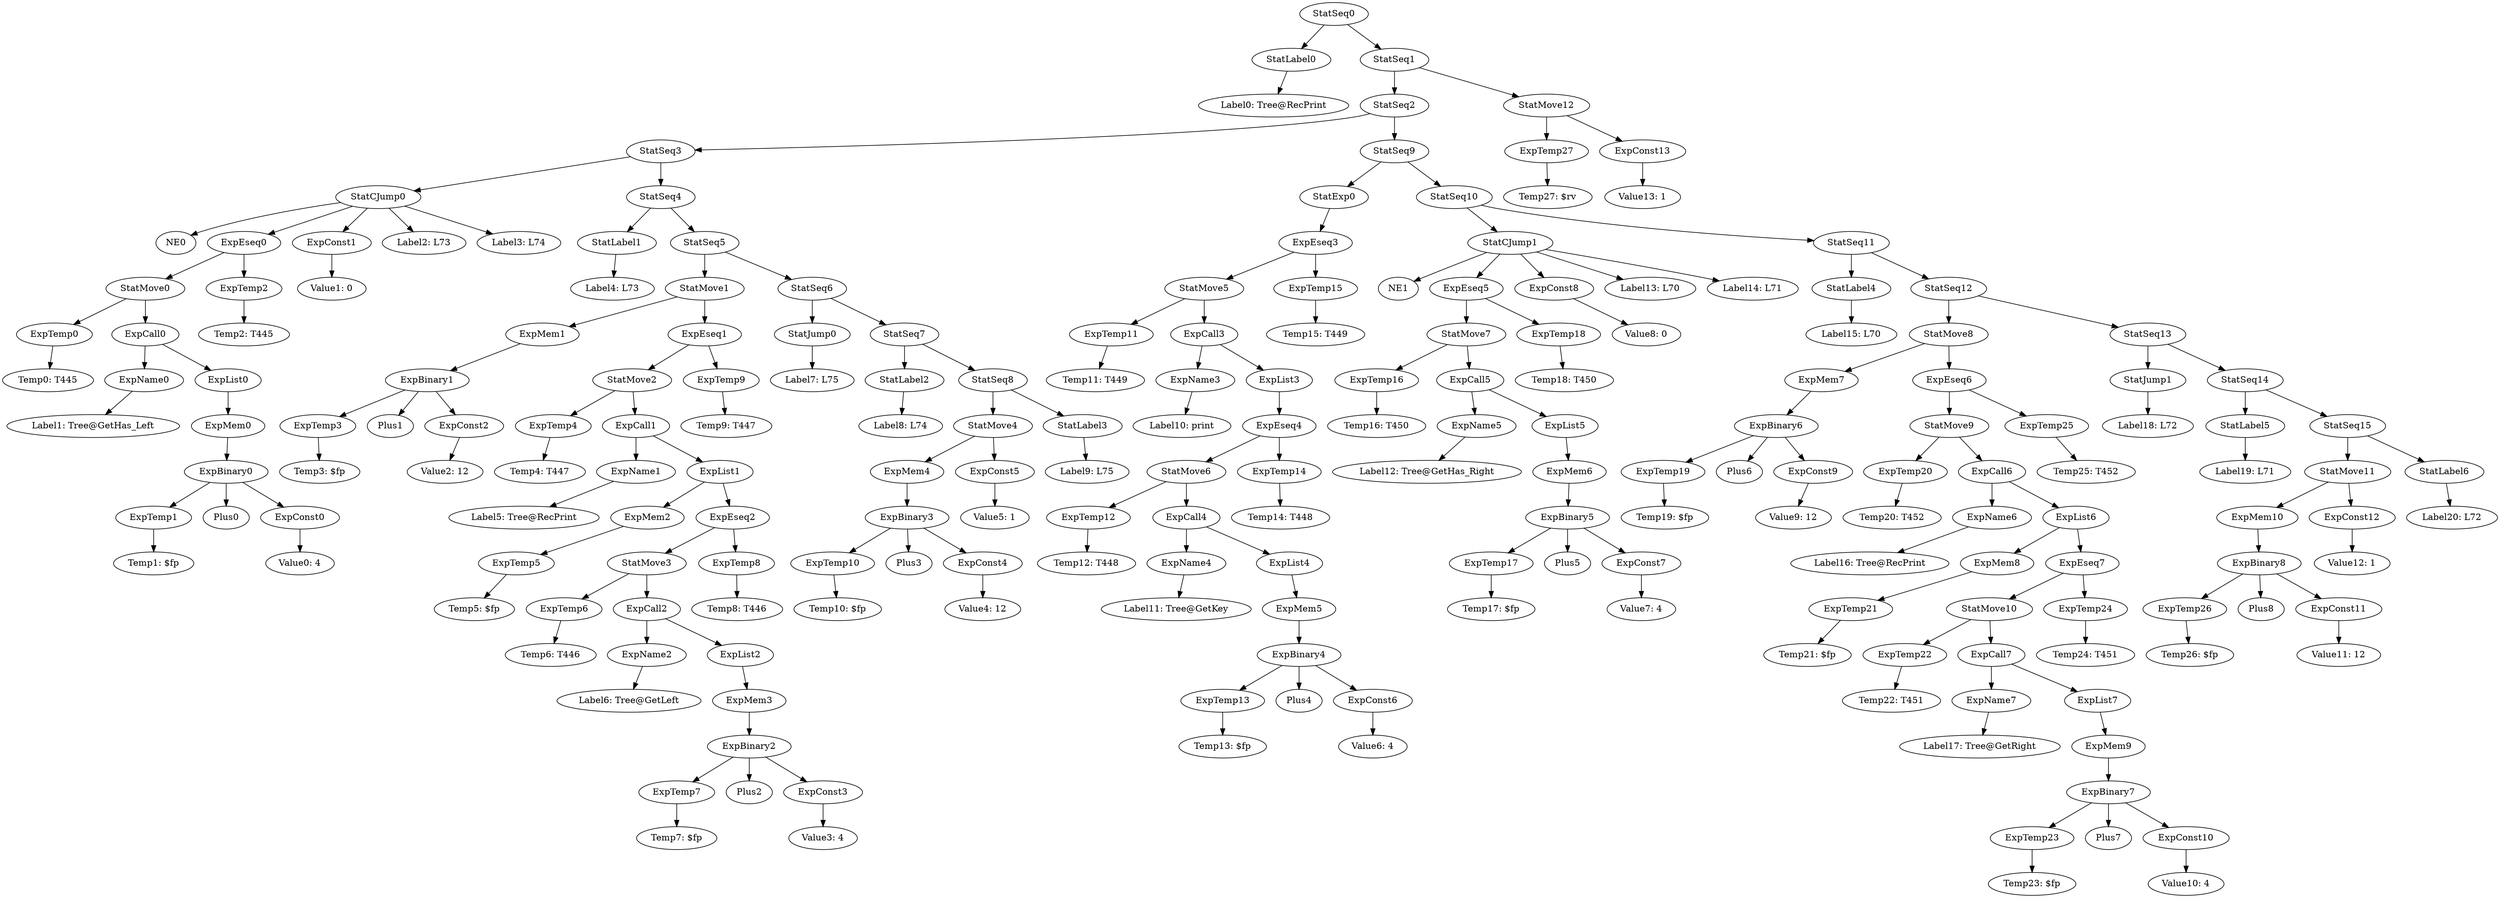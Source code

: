 digraph {
	ordering = out;
	ExpConst13 -> "Value13: 1";
	StatSeq15 -> StatMove11;
	StatSeq15 -> StatLabel6;
	ExpConst12 -> "Value12: 1";
	StatMove11 -> ExpMem10;
	StatMove11 -> ExpConst12;
	ExpConst11 -> "Value11: 12";
	ExpBinary8 -> ExpTemp26;
	ExpBinary8 -> Plus8;
	ExpBinary8 -> ExpConst11;
	ExpTemp26 -> "Temp26: $fp";
	StatSeq14 -> StatLabel5;
	StatSeq14 -> StatSeq15;
	StatSeq12 -> StatMove8;
	StatSeq12 -> StatSeq13;
	ExpEseq6 -> StatMove9;
	ExpEseq6 -> ExpTemp25;
	ExpTemp24 -> "Temp24: T451";
	ExpEseq7 -> StatMove10;
	ExpEseq7 -> ExpTemp24;
	ExpBinary7 -> ExpTemp23;
	ExpBinary7 -> Plus7;
	ExpBinary7 -> ExpConst10;
	ExpCall7 -> ExpName7;
	ExpCall7 -> ExpList7;
	StatMove10 -> ExpTemp22;
	StatMove10 -> ExpCall7;
	ExpMem8 -> ExpTemp21;
	ExpTemp21 -> "Temp21: $fp";
	ExpName6 -> "Label16: Tree@RecPrint";
	StatMove9 -> ExpTemp20;
	StatMove9 -> ExpCall6;
	StatMove8 -> ExpMem7;
	StatMove8 -> ExpEseq6;
	ExpTemp22 -> "Temp22: T451";
	ExpList2 -> ExpMem3;
	ExpList7 -> ExpMem9;
	ExpName3 -> "Label10: print";
	ExpMem3 -> ExpBinary2;
	ExpConst3 -> "Value3: 4";
	ExpBinary2 -> ExpTemp7;
	ExpBinary2 -> Plus2;
	ExpBinary2 -> ExpConst3;
	ExpMem5 -> ExpBinary4;
	StatMove3 -> ExpTemp6;
	StatMove3 -> ExpCall2;
	ExpTemp6 -> "Temp6: T446";
	StatMove6 -> ExpTemp12;
	StatMove6 -> ExpCall4;
	ExpCall1 -> ExpName1;
	ExpCall1 -> ExpList1;
	ExpName7 -> "Label17: Tree@GetRight";
	StatJump0 -> "Label7: L75";
	ExpName1 -> "Label5: Tree@RecPrint";
	ExpEseq1 -> StatMove2;
	ExpEseq1 -> ExpTemp9;
	ExpTemp15 -> "Temp15: T449";
	StatSeq10 -> StatCJump1;
	StatSeq10 -> StatSeq11;
	StatMove2 -> ExpTemp4;
	StatMove2 -> ExpCall1;
	StatLabel0 -> "Label0: Tree@RecPrint";
	ExpTemp19 -> "Temp19: $fp";
	ExpTemp7 -> "Temp7: $fp";
	ExpTemp0 -> "Temp0: T445";
	ExpTemp25 -> "Temp25: T452";
	ExpEseq3 -> StatMove5;
	ExpEseq3 -> ExpTemp15;
	StatLabel5 -> "Label19: L71";
	ExpTemp4 -> "Temp4: T447";
	ExpName5 -> "Label12: Tree@GetHas_Right";
	ExpBinary0 -> ExpTemp1;
	ExpBinary0 -> Plus0;
	ExpBinary0 -> ExpConst0;
	ExpTemp27 -> "Temp27: $rv";
	ExpList4 -> ExpMem5;
	StatMove0 -> ExpTemp0;
	StatMove0 -> ExpCall0;
	StatSeq3 -> StatCJump0;
	StatSeq3 -> StatSeq4;
	ExpConst0 -> "Value0: 4";
	ExpMem1 -> ExpBinary1;
	ExpConst6 -> "Value6: 4";
	ExpName2 -> "Label6: Tree@GetLeft";
	StatSeq7 -> StatLabel2;
	StatSeq7 -> StatSeq8;
	ExpTemp5 -> "Temp5: $fp";
	StatSeq6 -> StatJump0;
	StatSeq6 -> StatSeq7;
	ExpTemp3 -> "Temp3: $fp";
	StatSeq8 -> StatMove4;
	StatSeq8 -> StatLabel3;
	StatSeq5 -> StatMove1;
	StatSeq5 -> StatSeq6;
	StatLabel4 -> "Label15: L70";
	ExpTemp8 -> "Temp8: T446";
	ExpTemp18 -> "Temp18: T450";
	StatMove1 -> ExpMem1;
	StatMove1 -> ExpEseq1;
	StatCJump0 -> NE0;
	StatCJump0 -> ExpEseq0;
	StatCJump0 -> ExpConst1;
	StatCJump0 -> "Label2: L73";
	StatCJump0 -> "Label3: L74";
	ExpList0 -> ExpMem0;
	ExpEseq2 -> StatMove3;
	ExpEseq2 -> ExpTemp8;
	ExpBinary4 -> ExpTemp13;
	ExpBinary4 -> Plus4;
	ExpBinary4 -> ExpConst6;
	ExpTemp1 -> "Temp1: $fp";
	ExpList1 -> ExpMem2;
	ExpList1 -> ExpEseq2;
	ExpConst10 -> "Value10: 4";
	ExpBinary1 -> ExpTemp3;
	ExpBinary1 -> Plus1;
	ExpBinary1 -> ExpConst2;
	ExpMem0 -> ExpBinary0;
	ExpTemp11 -> "Temp11: T449";
	ExpEseq0 -> StatMove0;
	ExpEseq0 -> ExpTemp2;
	ExpTemp2 -> "Temp2: T445";
	ExpList6 -> ExpMem8;
	ExpList6 -> ExpEseq7;
	ExpConst1 -> "Value1: 0";
	StatSeq1 -> StatSeq2;
	StatSeq1 -> StatMove12;
	ExpMem2 -> ExpTemp5;
	StatLabel6 -> "Label20: L72";
	ExpTemp12 -> "Temp12: T448";
	ExpCall0 -> ExpName0;
	ExpCall0 -> ExpList0;
	StatSeq9 -> StatExp0;
	StatSeq9 -> StatSeq10;
	StatJump1 -> "Label18: L72";
	StatSeq4 -> StatLabel1;
	StatSeq4 -> StatSeq5;
	StatLabel1 -> "Label4: L73";
	ExpCall2 -> ExpName2;
	ExpCall2 -> ExpList2;
	ExpEseq4 -> StatMove6;
	ExpEseq4 -> ExpTemp14;
	StatExp0 -> ExpEseq3;
	ExpConst2 -> "Value2: 12";
	ExpTemp9 -> "Temp9: T447";
	ExpCall4 -> ExpName4;
	ExpCall4 -> ExpList4;
	ExpMem10 -> ExpBinary8;
	ExpCall6 -> ExpName6;
	ExpCall6 -> ExpList6;
	ExpTemp10 -> "Temp10: $fp";
	ExpConst4 -> "Value4: 12";
	ExpMem7 -> ExpBinary6;
	ExpBinary3 -> ExpTemp10;
	ExpBinary3 -> Plus3;
	ExpBinary3 -> ExpConst4;
	StatLabel3 -> "Label9: L75";
	ExpTemp20 -> "Temp20: T452";
	ExpName0 -> "Label1: Tree@GetHas_Left";
	ExpConst8 -> "Value8: 0";
	ExpMem4 -> ExpBinary3;
	ExpName4 -> "Label11: Tree@GetKey";
	StatSeq0 -> StatLabel0;
	StatSeq0 -> StatSeq1;
	ExpConst5 -> "Value5: 1";
	StatSeq2 -> StatSeq3;
	StatSeq2 -> StatSeq9;
	ExpTemp13 -> "Temp13: $fp";
	StatMove12 -> ExpTemp27;
	StatMove12 -> ExpConst13;
	ExpTemp14 -> "Temp14: T448";
	ExpList3 -> ExpEseq4;
	ExpCall3 -> ExpName3;
	ExpCall3 -> ExpList3;
	StatCJump1 -> NE1;
	StatCJump1 -> ExpEseq5;
	StatCJump1 -> ExpConst8;
	StatCJump1 -> "Label13: L70";
	StatCJump1 -> "Label14: L71";
	ExpTemp16 -> "Temp16: T450";
	ExpBinary6 -> ExpTemp19;
	ExpBinary6 -> Plus6;
	ExpBinary6 -> ExpConst9;
	StatMove7 -> ExpTemp16;
	StatMove7 -> ExpCall5;
	ExpCall5 -> ExpName5;
	ExpCall5 -> ExpList5;
	StatSeq13 -> StatJump1;
	StatSeq13 -> StatSeq14;
	ExpMem9 -> ExpBinary7;
	ExpTemp23 -> "Temp23: $fp";
	ExpTemp17 -> "Temp17: $fp";
	ExpBinary5 -> ExpTemp17;
	ExpBinary5 -> Plus5;
	ExpBinary5 -> ExpConst7;
	StatSeq11 -> StatLabel4;
	StatSeq11 -> StatSeq12;
	StatLabel2 -> "Label8: L74";
	StatMove4 -> ExpMem4;
	StatMove4 -> ExpConst5;
	StatMove5 -> ExpTemp11;
	StatMove5 -> ExpCall3;
	ExpConst9 -> "Value9: 12";
	ExpConst7 -> "Value7: 4";
	ExpMem6 -> ExpBinary5;
	ExpList5 -> ExpMem6;
	ExpEseq5 -> StatMove7;
	ExpEseq5 -> ExpTemp18;
}

